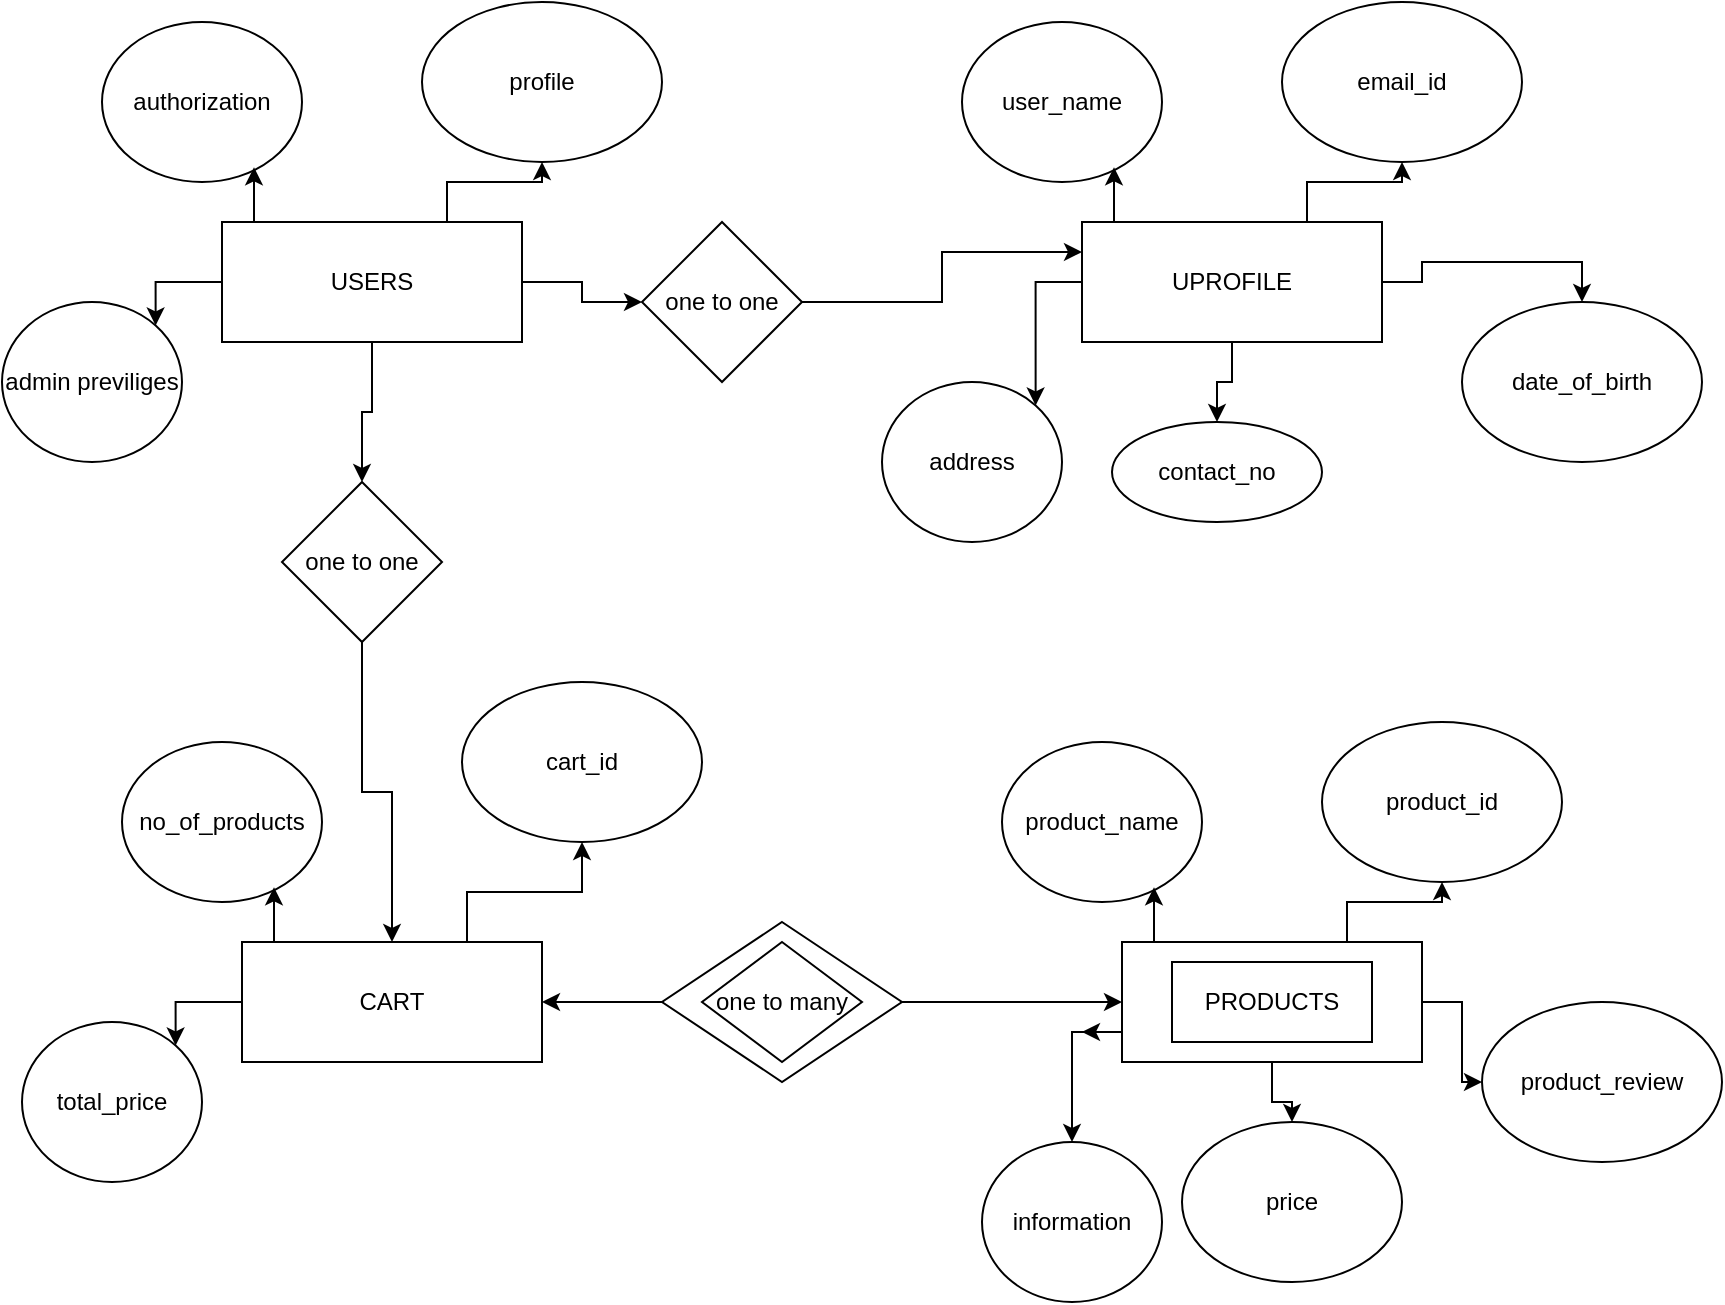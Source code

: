<mxfile version="24.7.1" type="device">
  <diagram name="Page-1" id="geNfl7wk_qMsvW0VsSqB">
    <mxGraphModel dx="1235" dy="709" grid="1" gridSize="10" guides="1" tooltips="1" connect="1" arrows="1" fold="1" page="1" pageScale="1" pageWidth="850" pageHeight="1100" math="0" shadow="0">
      <root>
        <mxCell id="0" />
        <mxCell id="1" parent="0" />
        <mxCell id="zfNojvX3D7eSNdbMJf8S-6" style="edgeStyle=orthogonalEdgeStyle;rounded=0;orthogonalLoop=1;jettySize=auto;html=1;exitX=0.75;exitY=0;exitDx=0;exitDy=0;" edge="1" parent="1" source="zfNojvX3D7eSNdbMJf8S-1" target="zfNojvX3D7eSNdbMJf8S-4">
          <mxGeometry relative="1" as="geometry" />
        </mxCell>
        <mxCell id="zfNojvX3D7eSNdbMJf8S-7" style="edgeStyle=orthogonalEdgeStyle;rounded=0;orthogonalLoop=1;jettySize=auto;html=1;exitX=0;exitY=0.5;exitDx=0;exitDy=0;entryX=1;entryY=0;entryDx=0;entryDy=0;" edge="1" parent="1" source="zfNojvX3D7eSNdbMJf8S-1" target="zfNojvX3D7eSNdbMJf8S-3">
          <mxGeometry relative="1" as="geometry" />
        </mxCell>
        <mxCell id="zfNojvX3D7eSNdbMJf8S-45" style="edgeStyle=orthogonalEdgeStyle;rounded=0;orthogonalLoop=1;jettySize=auto;html=1;exitX=0.5;exitY=1;exitDx=0;exitDy=0;entryX=0.5;entryY=0;entryDx=0;entryDy=0;" edge="1" parent="1" source="zfNojvX3D7eSNdbMJf8S-1" target="zfNojvX3D7eSNdbMJf8S-38">
          <mxGeometry relative="1" as="geometry" />
        </mxCell>
        <mxCell id="zfNojvX3D7eSNdbMJf8S-47" style="edgeStyle=orthogonalEdgeStyle;rounded=0;orthogonalLoop=1;jettySize=auto;html=1;exitX=1;exitY=0.5;exitDx=0;exitDy=0;entryX=0.5;entryY=0;entryDx=0;entryDy=0;" edge="1" parent="1" source="zfNojvX3D7eSNdbMJf8S-1" target="zfNojvX3D7eSNdbMJf8S-39">
          <mxGeometry relative="1" as="geometry" />
        </mxCell>
        <mxCell id="zfNojvX3D7eSNdbMJf8S-1" value="USERS" style="rounded=0;whiteSpace=wrap;html=1;" vertex="1" parent="1">
          <mxGeometry x="150" y="180" width="150" height="60" as="geometry" />
        </mxCell>
        <mxCell id="zfNojvX3D7eSNdbMJf8S-2" value="authorization" style="ellipse;whiteSpace=wrap;html=1;" vertex="1" parent="1">
          <mxGeometry x="90" y="80" width="100" height="80" as="geometry" />
        </mxCell>
        <mxCell id="zfNojvX3D7eSNdbMJf8S-3" value="admin previliges" style="ellipse;whiteSpace=wrap;html=1;" vertex="1" parent="1">
          <mxGeometry x="40" y="220" width="90" height="80" as="geometry" />
        </mxCell>
        <mxCell id="zfNojvX3D7eSNdbMJf8S-4" value="profile" style="ellipse;whiteSpace=wrap;html=1;" vertex="1" parent="1">
          <mxGeometry x="250" y="70" width="120" height="80" as="geometry" />
        </mxCell>
        <mxCell id="zfNojvX3D7eSNdbMJf8S-5" style="edgeStyle=orthogonalEdgeStyle;rounded=0;orthogonalLoop=1;jettySize=auto;html=1;exitX=0.25;exitY=0;exitDx=0;exitDy=0;entryX=0.76;entryY=0.908;entryDx=0;entryDy=0;entryPerimeter=0;" edge="1" parent="1" source="zfNojvX3D7eSNdbMJf8S-1" target="zfNojvX3D7eSNdbMJf8S-2">
          <mxGeometry relative="1" as="geometry" />
        </mxCell>
        <mxCell id="zfNojvX3D7eSNdbMJf8S-8" style="edgeStyle=orthogonalEdgeStyle;rounded=0;orthogonalLoop=1;jettySize=auto;html=1;exitX=0.75;exitY=0;exitDx=0;exitDy=0;" edge="1" parent="1" source="zfNojvX3D7eSNdbMJf8S-10" target="zfNojvX3D7eSNdbMJf8S-13">
          <mxGeometry relative="1" as="geometry" />
        </mxCell>
        <mxCell id="zfNojvX3D7eSNdbMJf8S-9" style="edgeStyle=orthogonalEdgeStyle;rounded=0;orthogonalLoop=1;jettySize=auto;html=1;exitX=0;exitY=0.5;exitDx=0;exitDy=0;entryX=1;entryY=0;entryDx=0;entryDy=0;" edge="1" parent="1" source="zfNojvX3D7eSNdbMJf8S-10" target="zfNojvX3D7eSNdbMJf8S-12">
          <mxGeometry relative="1" as="geometry" />
        </mxCell>
        <mxCell id="zfNojvX3D7eSNdbMJf8S-31" style="edgeStyle=orthogonalEdgeStyle;rounded=0;orthogonalLoop=1;jettySize=auto;html=1;exitX=0.5;exitY=1;exitDx=0;exitDy=0;entryX=0.5;entryY=0;entryDx=0;entryDy=0;" edge="1" parent="1" source="zfNojvX3D7eSNdbMJf8S-10" target="zfNojvX3D7eSNdbMJf8S-29">
          <mxGeometry relative="1" as="geometry" />
        </mxCell>
        <mxCell id="zfNojvX3D7eSNdbMJf8S-32" style="edgeStyle=orthogonalEdgeStyle;rounded=0;orthogonalLoop=1;jettySize=auto;html=1;exitX=1;exitY=0.5;exitDx=0;exitDy=0;entryX=0.5;entryY=0;entryDx=0;entryDy=0;" edge="1" parent="1" source="zfNojvX3D7eSNdbMJf8S-10" target="zfNojvX3D7eSNdbMJf8S-30">
          <mxGeometry relative="1" as="geometry" />
        </mxCell>
        <mxCell id="zfNojvX3D7eSNdbMJf8S-10" value="UPROFILE" style="rounded=0;whiteSpace=wrap;html=1;" vertex="1" parent="1">
          <mxGeometry x="580" y="180" width="150" height="60" as="geometry" />
        </mxCell>
        <mxCell id="zfNojvX3D7eSNdbMJf8S-11" value="user_name" style="ellipse;whiteSpace=wrap;html=1;" vertex="1" parent="1">
          <mxGeometry x="520" y="80" width="100" height="80" as="geometry" />
        </mxCell>
        <mxCell id="zfNojvX3D7eSNdbMJf8S-12" value="address" style="ellipse;whiteSpace=wrap;html=1;" vertex="1" parent="1">
          <mxGeometry x="480" y="260" width="90" height="80" as="geometry" />
        </mxCell>
        <mxCell id="zfNojvX3D7eSNdbMJf8S-13" value="email_id" style="ellipse;whiteSpace=wrap;html=1;" vertex="1" parent="1">
          <mxGeometry x="680" y="70" width="120" height="80" as="geometry" />
        </mxCell>
        <mxCell id="zfNojvX3D7eSNdbMJf8S-14" style="edgeStyle=orthogonalEdgeStyle;rounded=0;orthogonalLoop=1;jettySize=auto;html=1;exitX=0.25;exitY=0;exitDx=0;exitDy=0;entryX=0.76;entryY=0.908;entryDx=0;entryDy=0;entryPerimeter=0;" edge="1" parent="1" source="zfNojvX3D7eSNdbMJf8S-10" target="zfNojvX3D7eSNdbMJf8S-11">
          <mxGeometry relative="1" as="geometry" />
        </mxCell>
        <mxCell id="zfNojvX3D7eSNdbMJf8S-15" style="edgeStyle=orthogonalEdgeStyle;rounded=0;orthogonalLoop=1;jettySize=auto;html=1;exitX=0.75;exitY=0;exitDx=0;exitDy=0;" edge="1" parent="1" source="zfNojvX3D7eSNdbMJf8S-17" target="zfNojvX3D7eSNdbMJf8S-20">
          <mxGeometry relative="1" as="geometry" />
        </mxCell>
        <mxCell id="zfNojvX3D7eSNdbMJf8S-16" style="edgeStyle=orthogonalEdgeStyle;rounded=0;orthogonalLoop=1;jettySize=auto;html=1;exitX=0;exitY=0.5;exitDx=0;exitDy=0;entryX=1;entryY=0;entryDx=0;entryDy=0;" edge="1" parent="1" source="zfNojvX3D7eSNdbMJf8S-17" target="zfNojvX3D7eSNdbMJf8S-19">
          <mxGeometry relative="1" as="geometry" />
        </mxCell>
        <mxCell id="zfNojvX3D7eSNdbMJf8S-17" value="CART" style="rounded=0;whiteSpace=wrap;html=1;" vertex="1" parent="1">
          <mxGeometry x="160" y="540" width="150" height="60" as="geometry" />
        </mxCell>
        <mxCell id="zfNojvX3D7eSNdbMJf8S-18" value="no_of_products" style="ellipse;whiteSpace=wrap;html=1;" vertex="1" parent="1">
          <mxGeometry x="100" y="440" width="100" height="80" as="geometry" />
        </mxCell>
        <mxCell id="zfNojvX3D7eSNdbMJf8S-19" value="total_price" style="ellipse;whiteSpace=wrap;html=1;" vertex="1" parent="1">
          <mxGeometry x="50" y="580" width="90" height="80" as="geometry" />
        </mxCell>
        <mxCell id="zfNojvX3D7eSNdbMJf8S-20" value="cart_id" style="ellipse;whiteSpace=wrap;html=1;" vertex="1" parent="1">
          <mxGeometry x="270" y="410" width="120" height="80" as="geometry" />
        </mxCell>
        <mxCell id="zfNojvX3D7eSNdbMJf8S-21" style="edgeStyle=orthogonalEdgeStyle;rounded=0;orthogonalLoop=1;jettySize=auto;html=1;exitX=0.25;exitY=0;exitDx=0;exitDy=0;entryX=0.76;entryY=0.908;entryDx=0;entryDy=0;entryPerimeter=0;" edge="1" parent="1" source="zfNojvX3D7eSNdbMJf8S-17" target="zfNojvX3D7eSNdbMJf8S-18">
          <mxGeometry relative="1" as="geometry" />
        </mxCell>
        <mxCell id="zfNojvX3D7eSNdbMJf8S-22" style="edgeStyle=orthogonalEdgeStyle;rounded=0;orthogonalLoop=1;jettySize=auto;html=1;exitX=0.75;exitY=0;exitDx=0;exitDy=0;" edge="1" parent="1" source="zfNojvX3D7eSNdbMJf8S-24" target="zfNojvX3D7eSNdbMJf8S-27">
          <mxGeometry relative="1" as="geometry" />
        </mxCell>
        <mxCell id="zfNojvX3D7eSNdbMJf8S-36" style="edgeStyle=orthogonalEdgeStyle;rounded=0;orthogonalLoop=1;jettySize=auto;html=1;exitX=0.5;exitY=1;exitDx=0;exitDy=0;" edge="1" parent="1" source="zfNojvX3D7eSNdbMJf8S-24" target="zfNojvX3D7eSNdbMJf8S-34">
          <mxGeometry relative="1" as="geometry" />
        </mxCell>
        <mxCell id="zfNojvX3D7eSNdbMJf8S-37" style="edgeStyle=orthogonalEdgeStyle;rounded=0;orthogonalLoop=1;jettySize=auto;html=1;exitX=1;exitY=0.5;exitDx=0;exitDy=0;" edge="1" parent="1" source="zfNojvX3D7eSNdbMJf8S-24" target="zfNojvX3D7eSNdbMJf8S-35">
          <mxGeometry relative="1" as="geometry" />
        </mxCell>
        <mxCell id="zfNojvX3D7eSNdbMJf8S-43" style="edgeStyle=orthogonalEdgeStyle;rounded=0;orthogonalLoop=1;jettySize=auto;html=1;exitX=0;exitY=0.75;exitDx=0;exitDy=0;" edge="1" parent="1" source="zfNojvX3D7eSNdbMJf8S-24">
          <mxGeometry relative="1" as="geometry">
            <mxPoint x="580" y="585" as="targetPoint" />
          </mxGeometry>
        </mxCell>
        <mxCell id="zfNojvX3D7eSNdbMJf8S-44" style="edgeStyle=orthogonalEdgeStyle;rounded=0;orthogonalLoop=1;jettySize=auto;html=1;exitX=0;exitY=0.75;exitDx=0;exitDy=0;entryX=0.5;entryY=0;entryDx=0;entryDy=0;" edge="1" parent="1" source="zfNojvX3D7eSNdbMJf8S-24" target="zfNojvX3D7eSNdbMJf8S-26">
          <mxGeometry relative="1" as="geometry" />
        </mxCell>
        <mxCell id="zfNojvX3D7eSNdbMJf8S-24" value="" style="rounded=0;whiteSpace=wrap;html=1;" vertex="1" parent="1">
          <mxGeometry x="600" y="540" width="150" height="60" as="geometry" />
        </mxCell>
        <mxCell id="zfNojvX3D7eSNdbMJf8S-25" value="product_name" style="ellipse;whiteSpace=wrap;html=1;" vertex="1" parent="1">
          <mxGeometry x="540" y="440" width="100" height="80" as="geometry" />
        </mxCell>
        <mxCell id="zfNojvX3D7eSNdbMJf8S-26" value="information" style="ellipse;whiteSpace=wrap;html=1;" vertex="1" parent="1">
          <mxGeometry x="530" y="640" width="90" height="80" as="geometry" />
        </mxCell>
        <mxCell id="zfNojvX3D7eSNdbMJf8S-27" value="product_id" style="ellipse;whiteSpace=wrap;html=1;" vertex="1" parent="1">
          <mxGeometry x="700" y="430" width="120" height="80" as="geometry" />
        </mxCell>
        <mxCell id="zfNojvX3D7eSNdbMJf8S-28" style="edgeStyle=orthogonalEdgeStyle;rounded=0;orthogonalLoop=1;jettySize=auto;html=1;exitX=0.25;exitY=0;exitDx=0;exitDy=0;entryX=0.76;entryY=0.908;entryDx=0;entryDy=0;entryPerimeter=0;" edge="1" parent="1" source="zfNojvX3D7eSNdbMJf8S-24" target="zfNojvX3D7eSNdbMJf8S-25">
          <mxGeometry relative="1" as="geometry" />
        </mxCell>
        <mxCell id="zfNojvX3D7eSNdbMJf8S-29" value="contact_no" style="ellipse;whiteSpace=wrap;html=1;" vertex="1" parent="1">
          <mxGeometry x="595" y="280" width="105" height="50" as="geometry" />
        </mxCell>
        <mxCell id="zfNojvX3D7eSNdbMJf8S-30" value="date_of_birth" style="ellipse;whiteSpace=wrap;html=1;" vertex="1" parent="1">
          <mxGeometry x="770" y="220" width="120" height="80" as="geometry" />
        </mxCell>
        <mxCell id="zfNojvX3D7eSNdbMJf8S-34" value="price" style="ellipse;whiteSpace=wrap;html=1;" vertex="1" parent="1">
          <mxGeometry x="630" y="630" width="110" height="80" as="geometry" />
        </mxCell>
        <mxCell id="zfNojvX3D7eSNdbMJf8S-35" value="product_review" style="ellipse;whiteSpace=wrap;html=1;" vertex="1" parent="1">
          <mxGeometry x="780" y="570" width="120" height="80" as="geometry" />
        </mxCell>
        <mxCell id="zfNojvX3D7eSNdbMJf8S-46" style="edgeStyle=orthogonalEdgeStyle;rounded=0;orthogonalLoop=1;jettySize=auto;html=1;exitX=0.5;exitY=1;exitDx=0;exitDy=0;" edge="1" parent="1" source="zfNojvX3D7eSNdbMJf8S-38" target="zfNojvX3D7eSNdbMJf8S-17">
          <mxGeometry relative="1" as="geometry" />
        </mxCell>
        <mxCell id="zfNojvX3D7eSNdbMJf8S-38" value="one to one" style="rhombus;whiteSpace=wrap;html=1;" vertex="1" parent="1">
          <mxGeometry x="180" y="310" width="80" height="80" as="geometry" />
        </mxCell>
        <mxCell id="zfNojvX3D7eSNdbMJf8S-48" style="edgeStyle=orthogonalEdgeStyle;rounded=0;orthogonalLoop=1;jettySize=auto;html=1;exitX=0.5;exitY=1;exitDx=0;exitDy=0;entryX=0;entryY=0.25;entryDx=0;entryDy=0;" edge="1" parent="1" source="zfNojvX3D7eSNdbMJf8S-39" target="zfNojvX3D7eSNdbMJf8S-10">
          <mxGeometry relative="1" as="geometry" />
        </mxCell>
        <mxCell id="zfNojvX3D7eSNdbMJf8S-39" value="one to one" style="rhombus;whiteSpace=wrap;html=1;direction=north;" vertex="1" parent="1">
          <mxGeometry x="360" y="180" width="80" height="80" as="geometry" />
        </mxCell>
        <mxCell id="zfNojvX3D7eSNdbMJf8S-49" value="PRODUCTS" style="rounded=0;whiteSpace=wrap;html=1;" vertex="1" parent="1">
          <mxGeometry x="625" y="550" width="100" height="40" as="geometry" />
        </mxCell>
        <mxCell id="zfNojvX3D7eSNdbMJf8S-52" style="edgeStyle=orthogonalEdgeStyle;rounded=0;orthogonalLoop=1;jettySize=auto;html=1;exitX=1;exitY=0.5;exitDx=0;exitDy=0;entryX=0;entryY=0.5;entryDx=0;entryDy=0;" edge="1" parent="1" source="zfNojvX3D7eSNdbMJf8S-50" target="zfNojvX3D7eSNdbMJf8S-24">
          <mxGeometry relative="1" as="geometry" />
        </mxCell>
        <mxCell id="zfNojvX3D7eSNdbMJf8S-53" style="edgeStyle=orthogonalEdgeStyle;rounded=0;orthogonalLoop=1;jettySize=auto;html=1;exitX=0;exitY=0.5;exitDx=0;exitDy=0;" edge="1" parent="1" source="zfNojvX3D7eSNdbMJf8S-50" target="zfNojvX3D7eSNdbMJf8S-17">
          <mxGeometry relative="1" as="geometry" />
        </mxCell>
        <mxCell id="zfNojvX3D7eSNdbMJf8S-50" value="" style="rhombus;whiteSpace=wrap;html=1;" vertex="1" parent="1">
          <mxGeometry x="370" y="530" width="120" height="80" as="geometry" />
        </mxCell>
        <mxCell id="zfNojvX3D7eSNdbMJf8S-51" value="one to many" style="rhombus;whiteSpace=wrap;html=1;" vertex="1" parent="1">
          <mxGeometry x="390" y="540" width="80" height="60" as="geometry" />
        </mxCell>
      </root>
    </mxGraphModel>
  </diagram>
</mxfile>
